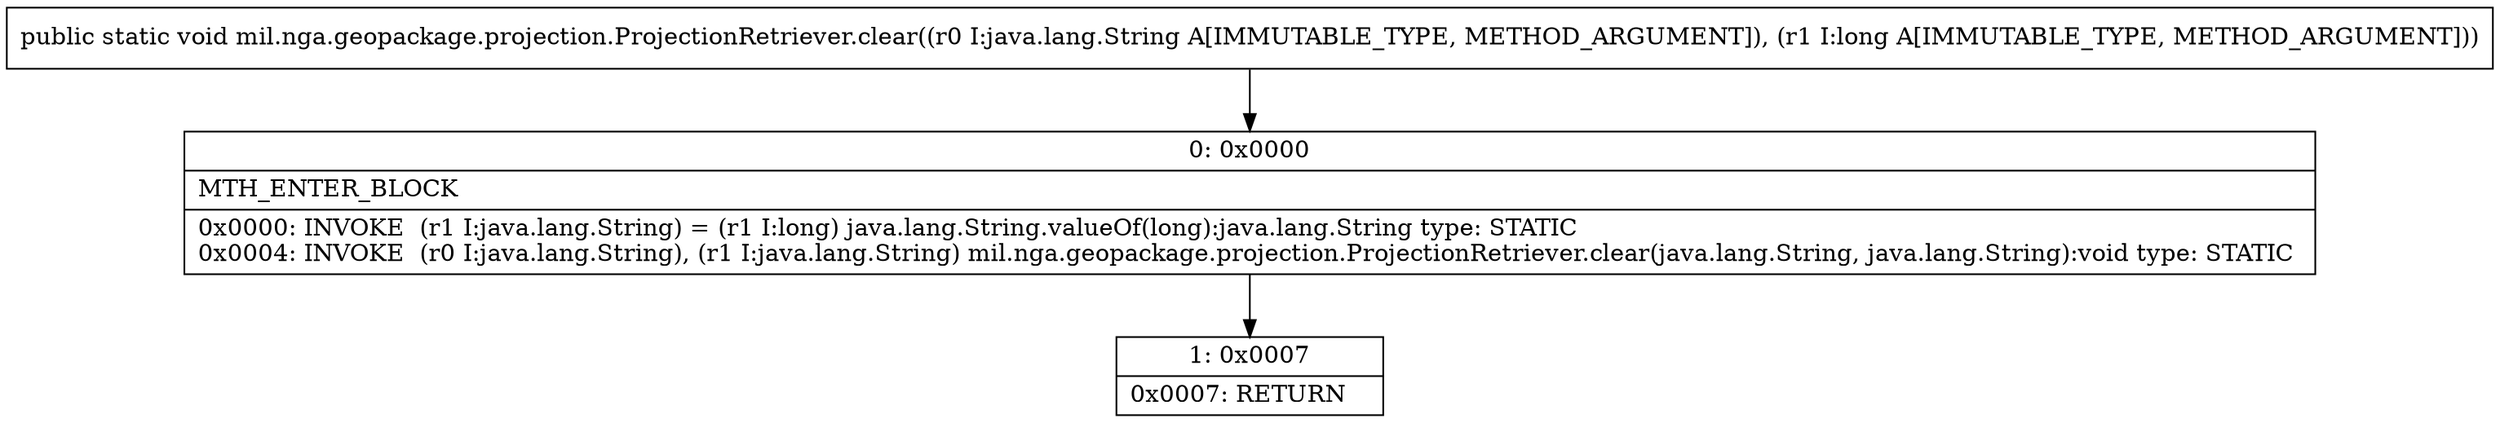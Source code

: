 digraph "CFG formil.nga.geopackage.projection.ProjectionRetriever.clear(Ljava\/lang\/String;J)V" {
Node_0 [shape=record,label="{0\:\ 0x0000|MTH_ENTER_BLOCK\l|0x0000: INVOKE  (r1 I:java.lang.String) = (r1 I:long) java.lang.String.valueOf(long):java.lang.String type: STATIC \l0x0004: INVOKE  (r0 I:java.lang.String), (r1 I:java.lang.String) mil.nga.geopackage.projection.ProjectionRetriever.clear(java.lang.String, java.lang.String):void type: STATIC \l}"];
Node_1 [shape=record,label="{1\:\ 0x0007|0x0007: RETURN   \l}"];
MethodNode[shape=record,label="{public static void mil.nga.geopackage.projection.ProjectionRetriever.clear((r0 I:java.lang.String A[IMMUTABLE_TYPE, METHOD_ARGUMENT]), (r1 I:long A[IMMUTABLE_TYPE, METHOD_ARGUMENT])) }"];
MethodNode -> Node_0;
Node_0 -> Node_1;
}

